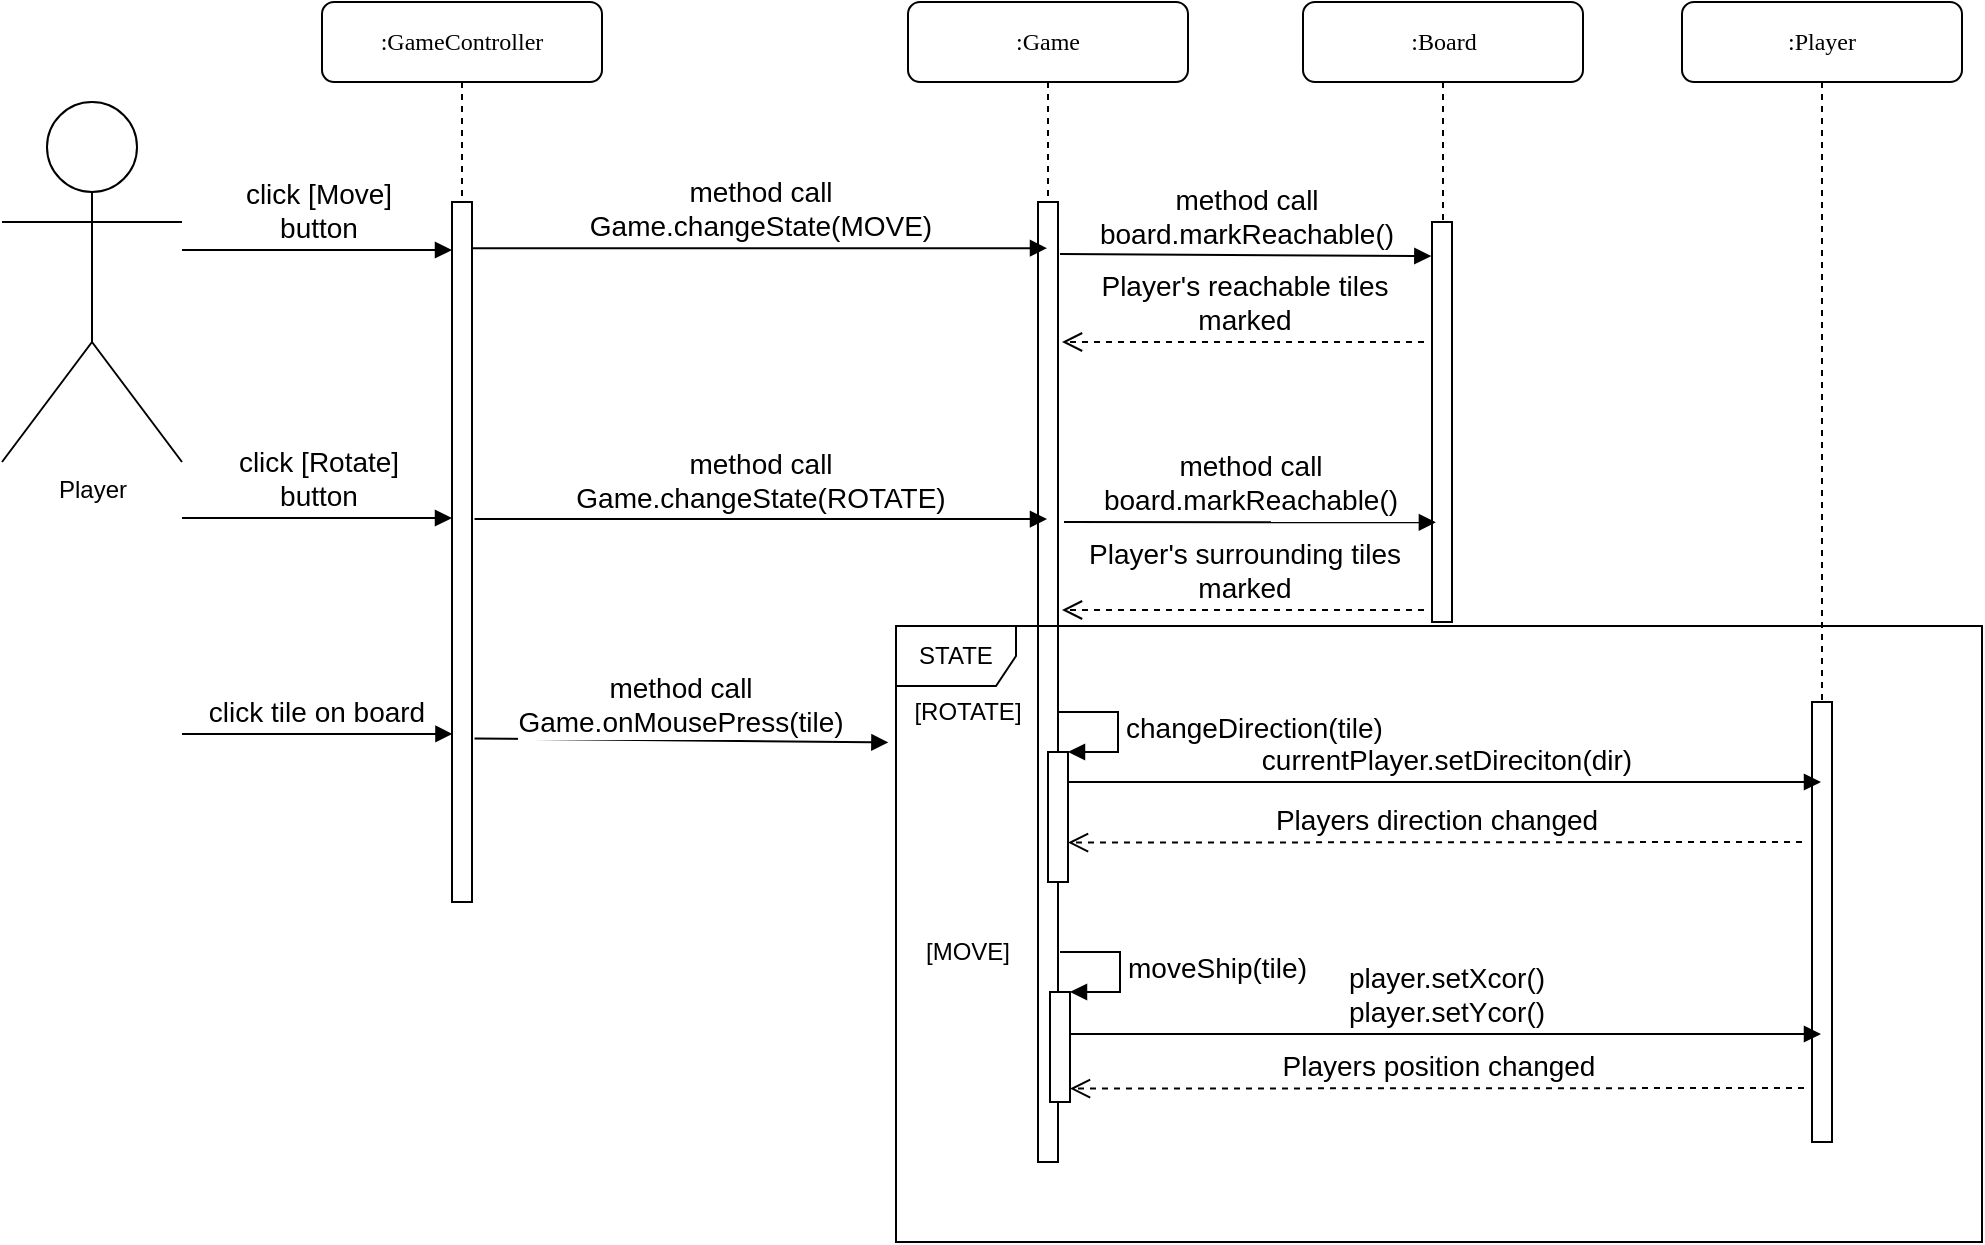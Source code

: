 <mxfile version="17.4.2" type="device"><diagram name="Page-1" id="13e1069c-82ec-6db2-03f1-153e76fe0fe0"><mxGraphModel dx="1221" dy="654" grid="1" gridSize="10" guides="1" tooltips="1" connect="1" arrows="1" fold="1" page="1" pageScale="1" pageWidth="1100" pageHeight="850" background="none" math="0" shadow="0"><root><mxCell id="0"/><mxCell id="1" parent="0"/><mxCell id="7baba1c4bc27f4b0-2" value=":Board" style="shape=umlLifeline;perimeter=lifelinePerimeter;whiteSpace=wrap;html=1;container=1;collapsible=0;recursiveResize=0;outlineConnect=0;rounded=1;shadow=0;comic=0;labelBackgroundColor=none;strokeWidth=1;fontFamily=Verdana;fontSize=12;align=center;" parent="1" vertex="1"><mxGeometry x="730.5" y="80" width="140" height="310" as="geometry"/></mxCell><mxCell id="7baba1c4bc27f4b0-10" value="" style="html=1;points=[];perimeter=orthogonalPerimeter;rounded=0;shadow=0;comic=0;labelBackgroundColor=none;strokeWidth=1;fontFamily=Verdana;fontSize=12;align=center;" parent="7baba1c4bc27f4b0-2" vertex="1"><mxGeometry x="64.5" y="110" width="10" height="200" as="geometry"/></mxCell><mxCell id="7baba1c4bc27f4b0-8" value=":GameController" style="shape=umlLifeline;perimeter=lifelinePerimeter;whiteSpace=wrap;html=1;container=1;collapsible=0;recursiveResize=0;outlineConnect=0;rounded=1;shadow=0;comic=0;labelBackgroundColor=none;strokeWidth=1;fontFamily=Verdana;fontSize=12;align=center;" parent="1" vertex="1"><mxGeometry x="240" y="80" width="140" height="450" as="geometry"/></mxCell><mxCell id="xHNkeAp5LJbLDVvGtyhf-5" value="" style="html=1;points=[];perimeter=orthogonalPerimeter;rounded=0;shadow=0;comic=0;labelBackgroundColor=none;strokeWidth=1;fontFamily=Verdana;fontSize=12;align=center;" vertex="1" parent="7baba1c4bc27f4b0-8"><mxGeometry x="65" y="100" width="10" height="350" as="geometry"/></mxCell><mxCell id="FxDVIi3u2zjfj-8zlSrc-4" value=":Player" style="shape=umlLifeline;perimeter=lifelinePerimeter;whiteSpace=wrap;html=1;container=1;collapsible=0;recursiveResize=0;outlineConnect=0;rounded=1;shadow=0;comic=0;labelBackgroundColor=none;strokeWidth=1;fontFamily=Verdana;fontSize=12;align=center;" parent="1" vertex="1"><mxGeometry x="920" y="80" width="140" height="570" as="geometry"/></mxCell><mxCell id="FxDVIi3u2zjfj-8zlSrc-11" value="" style="html=1;points=[];perimeter=orthogonalPerimeter;rounded=0;shadow=0;comic=0;labelBackgroundColor=none;strokeWidth=1;fontFamily=Verdana;fontSize=12;align=center;" parent="FxDVIi3u2zjfj-8zlSrc-4" vertex="1"><mxGeometry x="65" y="350" width="10" height="220" as="geometry"/></mxCell><mxCell id="FbpoyVZiMd0oUrqnz2Ra-1" value="Player" style="shape=umlActor;verticalLabelPosition=bottom;verticalAlign=top;html=1;" parent="1" vertex="1"><mxGeometry x="80" y="130" width="90" height="180" as="geometry"/></mxCell><mxCell id="FbpoyVZiMd0oUrqnz2Ra-24" value="&lt;span style=&quot;font-size: 14px&quot;&gt;click [Move]&lt;br&gt;button&lt;br&gt;&lt;/span&gt;" style="html=1;verticalAlign=bottom;endArrow=block;rounded=0;" parent="1" edge="1"><mxGeometry width="80" relative="1" as="geometry"><mxPoint x="170" y="204" as="sourcePoint"/><mxPoint x="305" y="204" as="targetPoint"/></mxGeometry></mxCell><mxCell id="FbpoyVZiMd0oUrqnz2Ra-25" value="method call&lt;br&gt;board.markReachable()" style="html=1;verticalAlign=bottom;endArrow=block;rounded=0;fontSize=14;entryX=0.017;entryY=0.098;entryDx=0;entryDy=0;entryPerimeter=0;" parent="1" edge="1"><mxGeometry width="80" relative="1" as="geometry"><mxPoint x="609" y="206.0" as="sourcePoint"/><mxPoint x="794.67" y="207.05" as="targetPoint"/></mxGeometry></mxCell><mxCell id="FbpoyVZiMd0oUrqnz2Ra-26" value="Player's reachable tiles&lt;br&gt;marked" style="html=1;verticalAlign=bottom;endArrow=open;dashed=1;endSize=8;rounded=0;fontSize=14;" parent="1" edge="1"><mxGeometry relative="1" as="geometry"><mxPoint x="791" y="250" as="sourcePoint"/><mxPoint x="610" y="250" as="targetPoint"/></mxGeometry></mxCell><mxCell id="FbpoyVZiMd0oUrqnz2Ra-27" value="click tile on board" style="html=1;verticalAlign=bottom;endArrow=block;rounded=0;fontSize=14;entryX=-0.177;entryY=0.846;entryDx=0;entryDy=0;entryPerimeter=0;" parent="1" edge="1"><mxGeometry width="80" relative="1" as="geometry"><mxPoint x="170" y="446" as="sourcePoint"/><mxPoint x="305.23" y="445.98" as="targetPoint"/></mxGeometry></mxCell><mxCell id="FbpoyVZiMd0oUrqnz2Ra-30" value=":Game" style="shape=umlLifeline;perimeter=lifelinePerimeter;whiteSpace=wrap;html=1;container=1;collapsible=0;recursiveResize=0;outlineConnect=0;rounded=1;shadow=0;comic=0;labelBackgroundColor=none;strokeWidth=1;fontFamily=Verdana;fontSize=12;align=center;" parent="1" vertex="1"><mxGeometry x="533" y="80" width="140" height="580" as="geometry"/></mxCell><mxCell id="FbpoyVZiMd0oUrqnz2Ra-31" value="" style="html=1;points=[];perimeter=orthogonalPerimeter;rounded=0;shadow=0;comic=0;labelBackgroundColor=none;strokeWidth=1;fontFamily=Verdana;fontSize=12;align=center;" parent="FbpoyVZiMd0oUrqnz2Ra-30" vertex="1"><mxGeometry x="65" y="100" width="10" height="480" as="geometry"/></mxCell><mxCell id="FbpoyVZiMd0oUrqnz2Ra-36" value="player.setXcor()&lt;br&gt;player.setYcor()" style="html=1;verticalAlign=bottom;endArrow=block;rounded=0;fontSize=14;exitX=1.156;exitY=0.797;exitDx=0;exitDy=0;exitPerimeter=0;" parent="1" edge="1"><mxGeometry width="80" relative="1" as="geometry"><mxPoint x="614.0" y="596" as="sourcePoint"/><mxPoint x="989.5" y="596" as="targetPoint"/></mxGeometry></mxCell><mxCell id="FbpoyVZiMd0oUrqnz2Ra-38" value="click [Rotate]&lt;br&gt;button" style="html=1;verticalAlign=bottom;endArrow=block;rounded=0;fontSize=14;" parent="1" edge="1"><mxGeometry width="80" relative="1" as="geometry"><mxPoint x="170" y="338" as="sourcePoint"/><mxPoint x="305" y="338" as="targetPoint"/></mxGeometry></mxCell><mxCell id="FbpoyVZiMd0oUrqnz2Ra-40" value="" style="html=1;points=[];perimeter=orthogonalPerimeter;fontSize=14;" parent="1" vertex="1"><mxGeometry x="603" y="455" width="10" height="65" as="geometry"/></mxCell><mxCell id="FbpoyVZiMd0oUrqnz2Ra-41" value="changeDirection(tile)" style="edgeStyle=orthogonalEdgeStyle;html=1;align=left;spacingLeft=2;endArrow=block;rounded=0;entryX=1;entryY=0;fontSize=14;" parent="1" target="FbpoyVZiMd0oUrqnz2Ra-40" edge="1"><mxGeometry relative="1" as="geometry"><mxPoint x="608" y="435" as="sourcePoint"/><Array as="points"><mxPoint x="638" y="435"/></Array></mxGeometry></mxCell><mxCell id="xHNkeAp5LJbLDVvGtyhf-1" value="method call&lt;br&gt;board.markReachable()" style="html=1;verticalAlign=bottom;endArrow=block;rounded=0;fontSize=14;entryX=0.045;entryY=0.197;entryDx=0;entryDy=0;entryPerimeter=0;" edge="1" parent="1"><mxGeometry width="80" relative="1" as="geometry"><mxPoint x="611" y="340.0" as="sourcePoint"/><mxPoint x="796.95" y="340.15" as="targetPoint"/></mxGeometry></mxCell><mxCell id="xHNkeAp5LJbLDVvGtyhf-2" value="Player's surrounding tiles&lt;br&gt;marked" style="html=1;verticalAlign=bottom;endArrow=open;dashed=1;endSize=8;rounded=0;fontSize=14;" edge="1" parent="1"><mxGeometry relative="1" as="geometry"><mxPoint x="791" y="384" as="sourcePoint"/><mxPoint x="610" y="384" as="targetPoint"/></mxGeometry></mxCell><mxCell id="FbpoyVZiMd0oUrqnz2Ra-33" value="method call&lt;br&gt;Game.onMousePress(tile)" style="html=1;verticalAlign=bottom;endArrow=block;rounded=0;fontSize=14;exitX=1.126;exitY=0.732;exitDx=0;exitDy=0;exitPerimeter=0;entryX=-0.007;entryY=0.189;entryDx=0;entryDy=0;entryPerimeter=0;" parent="1" target="xHNkeAp5LJbLDVvGtyhf-8" edge="1"><mxGeometry x="-0.003" y="-2" width="80" relative="1" as="geometry"><mxPoint x="316.26" y="448.2" as="sourcePoint"/><mxPoint x="510" y="450" as="targetPoint"/><mxPoint as="offset"/></mxGeometry></mxCell><mxCell id="FbpoyVZiMd0oUrqnz2Ra-39" value="method call&lt;br&gt;Game.changeState(ROTATE)" style="html=1;verticalAlign=bottom;endArrow=block;rounded=0;fontSize=14;exitX=1.126;exitY=0.453;exitDx=0;exitDy=0;exitPerimeter=0;" parent="1" edge="1" target="FbpoyVZiMd0oUrqnz2Ra-30" source="xHNkeAp5LJbLDVvGtyhf-5"><mxGeometry width="80" relative="1" as="geometry"><mxPoint x="330" y="340" as="sourcePoint"/><mxPoint x="507.28" y="338.0" as="targetPoint"/></mxGeometry></mxCell><mxCell id="FbpoyVZiMd0oUrqnz2Ra-32" value="method call&lt;br&gt;Game.changeState(MOVE)" style="html=1;verticalAlign=bottom;endArrow=block;rounded=0;fontSize=14;exitX=0.962;exitY=0.066;exitDx=0;exitDy=0;exitPerimeter=0;" parent="1" edge="1" target="FbpoyVZiMd0oUrqnz2Ra-30" source="xHNkeAp5LJbLDVvGtyhf-5"><mxGeometry width="80" relative="1" as="geometry"><mxPoint x="317.5" y="204.93" as="sourcePoint"/><mxPoint x="506.78" y="204.93" as="targetPoint"/></mxGeometry></mxCell><mxCell id="xHNkeAp5LJbLDVvGtyhf-10" value="[ROTATE]" style="text;html=1;strokeColor=none;fillColor=none;align=center;verticalAlign=middle;whiteSpace=wrap;rounded=0;" vertex="1" parent="1"><mxGeometry x="533" y="420" width="60" height="30" as="geometry"/></mxCell><mxCell id="xHNkeAp5LJbLDVvGtyhf-11" value="&lt;font style=&quot;font-size: 14px&quot;&gt;currentPlayer.setDireciton(dir)&lt;/font&gt;" style="html=1;verticalAlign=bottom;endArrow=block;rounded=0;" edge="1" parent="1"><mxGeometry width="80" relative="1" as="geometry"><mxPoint x="613" y="470" as="sourcePoint"/><mxPoint x="989.5" y="470" as="targetPoint"/></mxGeometry></mxCell><mxCell id="xHNkeAp5LJbLDVvGtyhf-12" value="[MOVE]" style="text;html=1;strokeColor=none;fillColor=none;align=center;verticalAlign=middle;whiteSpace=wrap;rounded=0;" vertex="1" parent="1"><mxGeometry x="533" y="540" width="60" height="30" as="geometry"/></mxCell><mxCell id="xHNkeAp5LJbLDVvGtyhf-13" value="" style="html=1;points=[];perimeter=orthogonalPerimeter;fontSize=14;" vertex="1" parent="1"><mxGeometry x="604" y="575" width="10" height="55" as="geometry"/></mxCell><mxCell id="xHNkeAp5LJbLDVvGtyhf-14" value="moveShip(tile)" style="edgeStyle=orthogonalEdgeStyle;html=1;align=left;spacingLeft=2;endArrow=block;rounded=0;entryX=1;entryY=0;fontSize=14;" edge="1" parent="1" target="xHNkeAp5LJbLDVvGtyhf-13"><mxGeometry relative="1" as="geometry"><mxPoint x="609" y="555" as="sourcePoint"/><Array as="points"><mxPoint x="639" y="555"/></Array></mxGeometry></mxCell><mxCell id="xHNkeAp5LJbLDVvGtyhf-15" value="Players direction changed" style="html=1;verticalAlign=bottom;endArrow=open;dashed=1;endSize=8;rounded=0;fontSize=14;" edge="1" parent="1"><mxGeometry relative="1" as="geometry"><mxPoint x="980" y="500" as="sourcePoint"/><mxPoint x="613" y="500.28" as="targetPoint"/></mxGeometry></mxCell><mxCell id="xHNkeAp5LJbLDVvGtyhf-16" value="Players position changed" style="html=1;verticalAlign=bottom;endArrow=open;dashed=1;endSize=8;rounded=0;fontSize=14;" edge="1" parent="1"><mxGeometry relative="1" as="geometry"><mxPoint x="981.0" y="623" as="sourcePoint"/><mxPoint x="614" y="623.28" as="targetPoint"/></mxGeometry></mxCell><mxCell id="xHNkeAp5LJbLDVvGtyhf-8" value="STATE" style="shape=umlFrame;whiteSpace=wrap;html=1;" vertex="1" parent="1"><mxGeometry x="527" y="392" width="543" height="308" as="geometry"/></mxCell></root></mxGraphModel></diagram></mxfile>